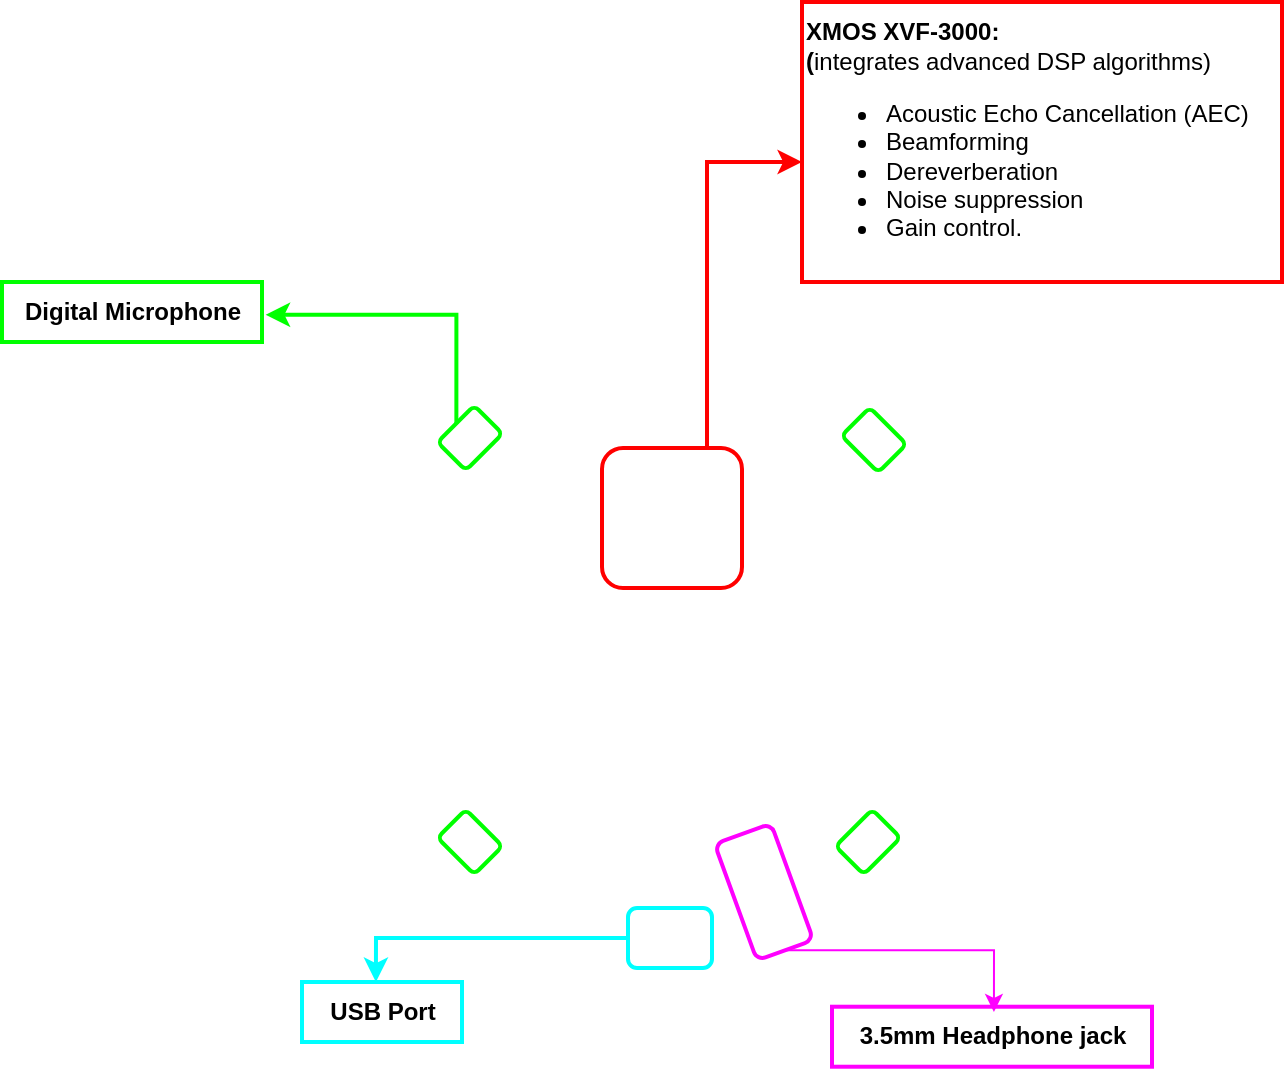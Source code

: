 <mxfile version="24.0.6" type="github">
  <diagram name="Page-1" id="u5On2c0fib74qdw5WMrg">
    <mxGraphModel dx="1127" dy="2260" grid="1" gridSize="10" guides="1" tooltips="1" connect="1" arrows="1" fold="1" page="1" pageScale="1" pageWidth="850" pageHeight="1100" background="none" math="0" shadow="0">
      <root>
        <mxCell id="0" />
        <mxCell id="1" parent="0" />
        <mxCell id="I789U6jQrW0SmWHW9E_5-1" value="" style="shape=image;verticalLabelPosition=bottom;labelBackgroundColor=default;verticalAlign=top;aspect=fixed;imageAspect=0;image=https://files.seeedstudio.com/wiki/ReSpeaker-Mic-Array-v2.1/img/hardware_overview.jpg;clipPath=inset(3.81% 12.67% 7.14% 9.67% round 49%);" vertex="1" parent="1">
          <mxGeometry x="160" y="337" width="530" height="425.36" as="geometry" />
        </mxCell>
        <mxCell id="I789U6jQrW0SmWHW9E_5-2" value="&lt;b&gt;XMOS XVF-3000:&lt;/b&gt;&lt;div&gt;&lt;b&gt;(&lt;/b&gt;&lt;span style=&quot;background-color: initial;&quot;&gt;integrates advanced DSP algorithms)&lt;/span&gt;&lt;div style=&quot;&quot;&gt;&lt;ul&gt;&lt;li&gt;&lt;span style=&quot;background-color: initial;&quot;&gt;Acoustic Echo Cancellation (AEC)&lt;/span&gt;&lt;/li&gt;&lt;li&gt;&lt;span style=&quot;background-color: initial;&quot;&gt;Beamforming&lt;/span&gt;&lt;/li&gt;&lt;li&gt;&lt;span style=&quot;background-color: initial;&quot;&gt;Dereverberation&lt;/span&gt;&lt;/li&gt;&lt;li&gt;&lt;span style=&quot;background-color: initial;&quot;&gt;Noise suppression&lt;/span&gt;&lt;/li&gt;&lt;li&gt;&lt;span style=&quot;background-color: initial;&quot;&gt;Gain control.&lt;/span&gt;&lt;/li&gt;&lt;/ul&gt;&lt;/div&gt;&lt;/div&gt;" style="text;html=1;align=left;verticalAlign=middle;resizable=0;points=[];autosize=1;strokeColor=#ff0000;fillColor=none;rounded=0;labelBorderColor=none;horizontal=1;strokeWidth=2;" vertex="1" parent="1">
          <mxGeometry x="490" y="230" width="240" height="140" as="geometry" />
        </mxCell>
        <mxCell id="I789U6jQrW0SmWHW9E_5-6" style="edgeStyle=orthogonalEdgeStyle;rounded=0;orthogonalLoop=1;jettySize=auto;html=1;strokeColor=#ff0000;strokeWidth=2;exitX=0.75;exitY=0;exitDx=0;exitDy=0;" edge="1" parent="1" source="I789U6jQrW0SmWHW9E_5-5" target="I789U6jQrW0SmWHW9E_5-2">
          <mxGeometry relative="1" as="geometry">
            <Array as="points">
              <mxPoint x="442" y="310" />
            </Array>
          </mxGeometry>
        </mxCell>
        <mxCell id="I789U6jQrW0SmWHW9E_5-5" value="" style="rounded=1;whiteSpace=wrap;html=1;fillColor=none;strokeColor=#ff0000;strokeWidth=2;" vertex="1" parent="1">
          <mxGeometry x="390" y="453" width="70" height="70" as="geometry" />
        </mxCell>
        <mxCell id="I789U6jQrW0SmWHW9E_5-7" value="&lt;b&gt;Digital Microphone&lt;/b&gt;" style="text;html=1;align=center;verticalAlign=middle;resizable=0;points=[];autosize=1;strokeColor=#00ff00;fillColor=none;rounded=0;labelBorderColor=none;horizontal=1;strokeWidth=2;" vertex="1" parent="1">
          <mxGeometry x="90" y="370" width="130" height="30" as="geometry" />
        </mxCell>
        <mxCell id="I789U6jQrW0SmWHW9E_5-8" value="" style="rounded=1;whiteSpace=wrap;html=1;fillColor=none;strokeWidth=2;strokeColor=#00ff00;rotation=-45;" vertex="1" parent="1">
          <mxGeometry x="311" y="438" width="26" height="20" as="geometry" />
        </mxCell>
        <mxCell id="I789U6jQrW0SmWHW9E_5-10" style="edgeStyle=orthogonalEdgeStyle;rounded=0;orthogonalLoop=1;jettySize=auto;html=1;exitX=0.5;exitY=0;exitDx=0;exitDy=0;strokeColor=#00ff00;strokeWidth=2;entryX=1.014;entryY=0.546;entryDx=0;entryDy=0;entryPerimeter=0;" edge="1" parent="1" target="I789U6jQrW0SmWHW9E_5-7">
          <mxGeometry relative="1" as="geometry">
            <mxPoint x="317.189" y="440.929" as="sourcePoint" />
            <mxPoint x="220" y="402.52" as="targetPoint" />
            <Array as="points">
              <mxPoint x="317" y="386" />
            </Array>
          </mxGeometry>
        </mxCell>
        <mxCell id="I789U6jQrW0SmWHW9E_5-11" value="" style="rounded=1;whiteSpace=wrap;html=1;fillColor=none;strokeWidth=2;strokeColor=#00ff00;rotation=-45;" vertex="1" parent="1">
          <mxGeometry x="510" y="640" width="26" height="20" as="geometry" />
        </mxCell>
        <mxCell id="I789U6jQrW0SmWHW9E_5-12" value="" style="rounded=1;whiteSpace=wrap;html=1;fillColor=none;strokeWidth=2;strokeColor=#00ff00;rotation=45;" vertex="1" parent="1">
          <mxGeometry x="513" y="439" width="26" height="20" as="geometry" />
        </mxCell>
        <mxCell id="I789U6jQrW0SmWHW9E_5-16" value="" style="rounded=1;whiteSpace=wrap;html=1;fillColor=none;strokeWidth=2;strokeColor=#00ff00;rotation=45;" vertex="1" parent="1">
          <mxGeometry x="311" y="640" width="26" height="20" as="geometry" />
        </mxCell>
        <mxCell id="I789U6jQrW0SmWHW9E_5-17" value="" style="rounded=1;whiteSpace=wrap;html=1;fillColor=none;strokeWidth=2;strokeColor=#00ffff;rotation=0;" vertex="1" parent="1">
          <mxGeometry x="403" y="683" width="42" height="30" as="geometry" />
        </mxCell>
        <mxCell id="I789U6jQrW0SmWHW9E_5-18" value="&lt;b&gt;USB Port&lt;/b&gt;" style="text;html=1;align=center;verticalAlign=middle;resizable=0;points=[];autosize=1;strokeColor=#00ffff;fillColor=none;rounded=0;labelBorderColor=none;horizontal=1;strokeWidth=2;" vertex="1" parent="1">
          <mxGeometry x="240" y="720" width="80" height="30" as="geometry" />
        </mxCell>
        <mxCell id="I789U6jQrW0SmWHW9E_5-19" style="edgeStyle=orthogonalEdgeStyle;rounded=0;orthogonalLoop=1;jettySize=auto;html=1;exitX=0;exitY=0.5;exitDx=0;exitDy=0;entryX=0.462;entryY=0;entryDx=0;entryDy=0;entryPerimeter=0;strokeColor=#00ffff;strokeWidth=2;" edge="1" parent="1" source="I789U6jQrW0SmWHW9E_5-17" target="I789U6jQrW0SmWHW9E_5-18">
          <mxGeometry relative="1" as="geometry" />
        </mxCell>
        <mxCell id="I789U6jQrW0SmWHW9E_5-20" value="" style="rounded=1;whiteSpace=wrap;html=1;fillColor=none;strokeWidth=2;strokeColor=#ff00ff;rotation=70;" vertex="1" parent="1">
          <mxGeometry x="440" y="660" width="62" height="30" as="geometry" />
        </mxCell>
        <mxCell id="I789U6jQrW0SmWHW9E_5-21" value="&lt;b&gt;3.5mm Headphone jack&lt;/b&gt;" style="text;html=1;align=center;verticalAlign=middle;resizable=0;points=[];autosize=1;strokeColor=#ff00ff;fillColor=none;rounded=0;labelBorderColor=none;horizontal=1;strokeWidth=2;" vertex="1" parent="1">
          <mxGeometry x="505" y="732.36" width="160" height="30" as="geometry" />
        </mxCell>
        <mxCell id="I789U6jQrW0SmWHW9E_5-22" style="edgeStyle=orthogonalEdgeStyle;rounded=0;orthogonalLoop=1;jettySize=auto;html=1;exitX=1;exitY=0.5;exitDx=0;exitDy=0;entryX=0.506;entryY=0.087;entryDx=0;entryDy=0;entryPerimeter=0;strokeColor=#ff00ff;" edge="1" parent="1" source="I789U6jQrW0SmWHW9E_5-20" target="I789U6jQrW0SmWHW9E_5-21">
          <mxGeometry relative="1" as="geometry" />
        </mxCell>
      </root>
    </mxGraphModel>
  </diagram>
</mxfile>
